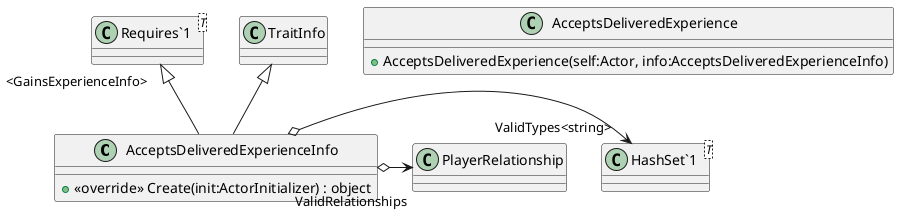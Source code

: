 @startuml
class AcceptsDeliveredExperienceInfo {
    + <<override>> Create(init:ActorInitializer) : object
}
class AcceptsDeliveredExperience {
    + AcceptsDeliveredExperience(self:Actor, info:AcceptsDeliveredExperienceInfo)
}
class "Requires`1"<T> {
}
class "HashSet`1"<T> {
}
TraitInfo <|-- AcceptsDeliveredExperienceInfo
"Requires`1" "<GainsExperienceInfo>" <|-- AcceptsDeliveredExperienceInfo
AcceptsDeliveredExperienceInfo o-> "ValidTypes<string>" "HashSet`1"
AcceptsDeliveredExperienceInfo o-> "ValidRelationships" PlayerRelationship
@enduml
